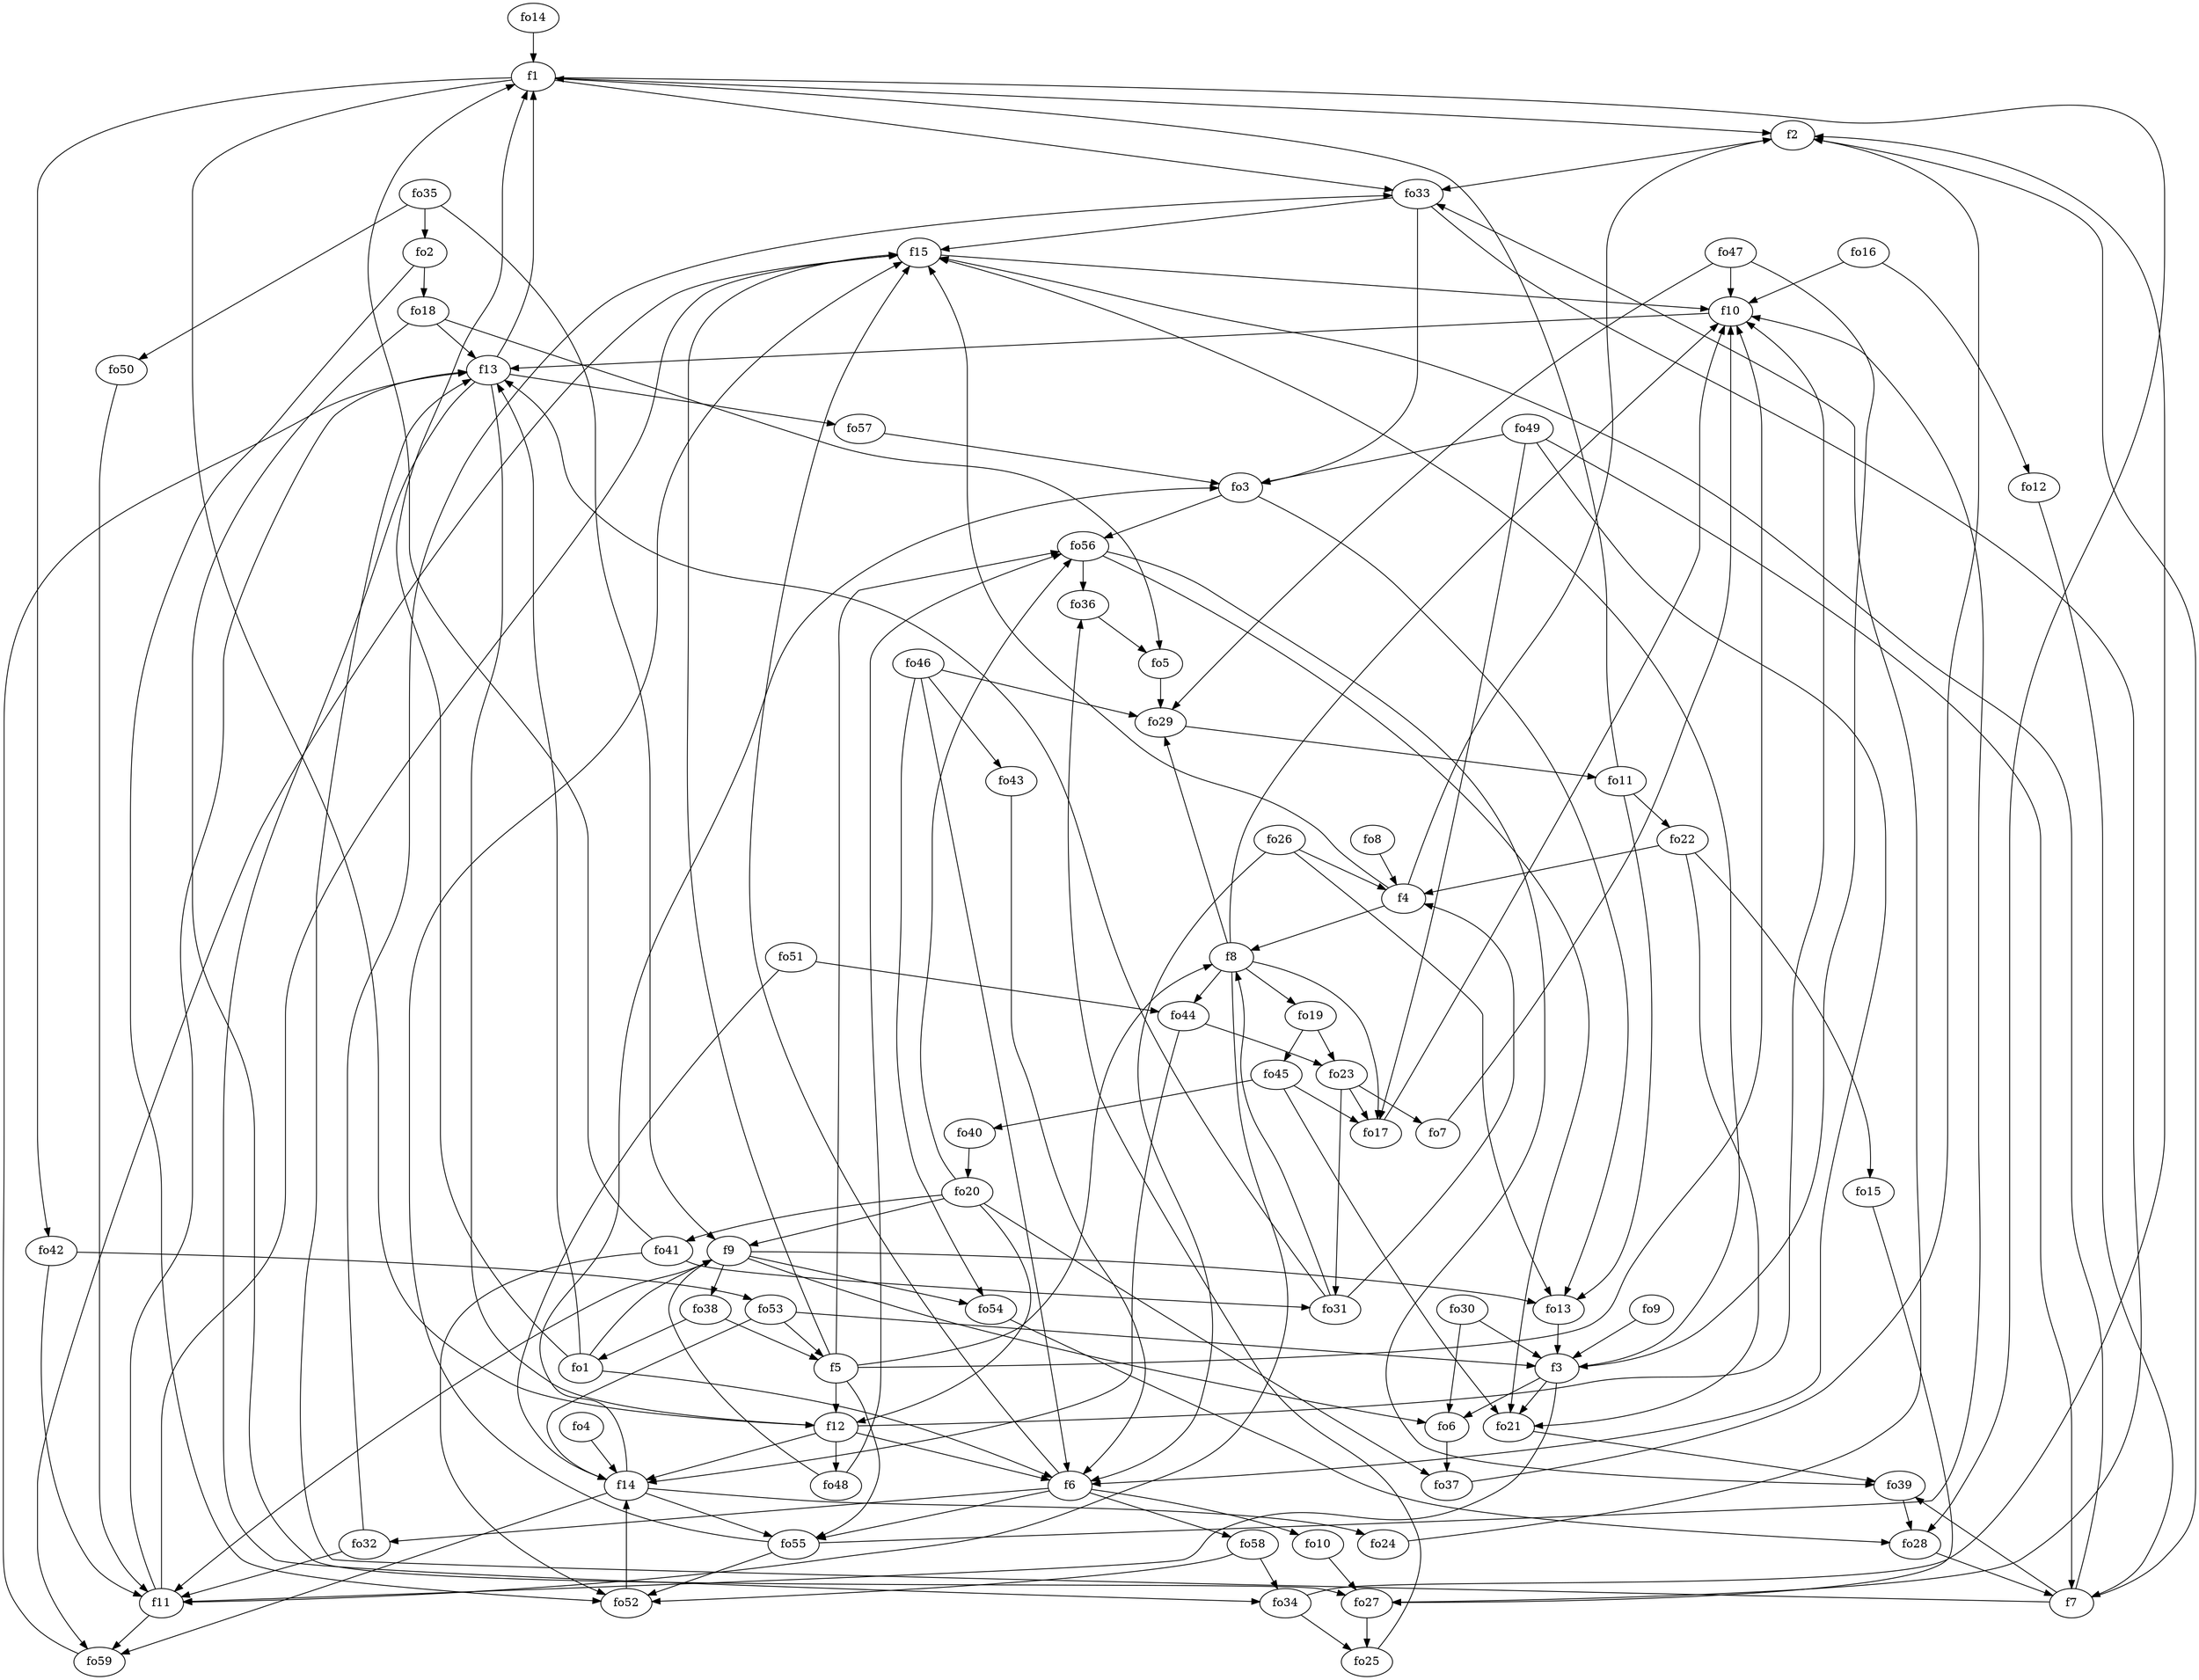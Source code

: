 strict digraph  {
f1;
f2;
f3;
f4;
f5;
f6;
f7;
f8;
f9;
f10;
f11;
f12;
f13;
f14;
f15;
fo1;
fo2;
fo3;
fo4;
fo5;
fo6;
fo7;
fo8;
fo9;
fo10;
fo11;
fo12;
fo13;
fo14;
fo15;
fo16;
fo17;
fo18;
fo19;
fo20;
fo21;
fo22;
fo23;
fo24;
fo25;
fo26;
fo27;
fo28;
fo29;
fo30;
fo31;
fo32;
fo33;
fo34;
fo35;
fo36;
fo37;
fo38;
fo39;
fo40;
fo41;
fo42;
fo43;
fo44;
fo45;
fo46;
fo47;
fo48;
fo49;
fo50;
fo51;
fo52;
fo53;
fo54;
fo55;
fo56;
fo57;
fo58;
fo59;
f1 -> fo28  [weight=2];
f1 -> fo33  [weight=2];
f1 -> f2  [weight=2];
f1 -> f12  [weight=2];
f1 -> fo42  [weight=2];
f2 -> fo33  [weight=2];
f3 -> f11  [weight=2];
f3 -> f15  [weight=2];
f3 -> fo6  [weight=2];
f3 -> fo21  [weight=2];
f4 -> f2  [weight=2];
f4 -> f8  [weight=2];
f4 -> f15  [weight=2];
f5 -> fo55  [weight=2];
f5 -> f15  [weight=2];
f5 -> fo56  [weight=2];
f5 -> f12  [weight=2];
f5 -> f8  [weight=2];
f5 -> f10  [weight=2];
f6 -> fo10  [weight=2];
f6 -> f15  [weight=2];
f6 -> fo55  [weight=2];
f6 -> fo58  [weight=2];
f6 -> fo32  [weight=2];
f7 -> f15  [weight=2];
f7 -> f2  [weight=2];
f7 -> fo39  [weight=2];
f7 -> f13  [weight=2];
f8 -> fo29  [weight=2];
f8 -> f10  [weight=2];
f8 -> fo17  [weight=2];
f8 -> fo44  [weight=2];
f8 -> f11  [weight=2];
f8 -> fo19  [weight=2];
f9 -> f11  [weight=2];
f9 -> fo54  [weight=2];
f9 -> fo13  [weight=2];
f9 -> fo38  [weight=2];
f9 -> fo6  [weight=2];
f10 -> f13  [weight=2];
f11 -> f15  [weight=2];
f11 -> fo59  [weight=2];
f11 -> f13  [weight=2];
f12 -> f6  [weight=2];
f12 -> f10  [weight=2];
f12 -> f14  [weight=2];
f12 -> fo48  [weight=2];
f13 -> fo57  [weight=2];
f13 -> f12  [weight=2];
f13 -> fo34  [weight=2];
f13 -> f1  [weight=2];
f14 -> fo3  [weight=2];
f14 -> fo55  [weight=2];
f14 -> fo59  [weight=2];
f14 -> fo24  [weight=2];
f15 -> fo59  [weight=2];
f15 -> f10  [weight=2];
fo1 -> f1  [weight=2];
fo1 -> f13  [weight=2];
fo1 -> f9  [weight=2];
fo1 -> f6  [weight=2];
fo2 -> fo52  [weight=2];
fo2 -> fo18  [weight=2];
fo3 -> fo13  [weight=2];
fo3 -> fo56  [weight=2];
fo4 -> f14  [weight=2];
fo5 -> fo29  [weight=2];
fo6 -> fo37  [weight=2];
fo7 -> f10  [weight=2];
fo8 -> f4  [weight=2];
fo9 -> f3  [weight=2];
fo10 -> fo27  [weight=2];
fo11 -> f1  [weight=2];
fo11 -> fo13  [weight=2];
fo11 -> fo22  [weight=2];
fo12 -> f7  [weight=2];
fo13 -> f3  [weight=2];
fo14 -> f1  [weight=2];
fo15 -> fo27  [weight=2];
fo16 -> f10  [weight=2];
fo16 -> fo12  [weight=2];
fo17 -> f10  [weight=2];
fo18 -> fo27  [weight=2];
fo18 -> fo5  [weight=2];
fo18 -> f13  [weight=2];
fo19 -> fo45  [weight=2];
fo19 -> fo23  [weight=2];
fo20 -> fo37  [weight=2];
fo20 -> f12  [weight=2];
fo20 -> fo56  [weight=2];
fo20 -> fo41  [weight=2];
fo20 -> f9  [weight=2];
fo21 -> fo39  [weight=2];
fo22 -> fo15  [weight=2];
fo22 -> f4  [weight=2];
fo22 -> fo21  [weight=2];
fo23 -> fo31  [weight=2];
fo23 -> fo17  [weight=2];
fo23 -> fo7  [weight=2];
fo24 -> fo33  [weight=2];
fo25 -> fo36  [weight=2];
fo26 -> f6  [weight=2];
fo26 -> fo13  [weight=2];
fo26 -> f4  [weight=2];
fo27 -> fo25  [weight=2];
fo28 -> f7  [weight=2];
fo29 -> fo11  [weight=2];
fo30 -> f3  [weight=2];
fo30 -> fo6  [weight=2];
fo31 -> f8  [weight=2];
fo31 -> f13  [weight=2];
fo31 -> f4  [weight=2];
fo32 -> f11  [weight=2];
fo32 -> fo33  [weight=2];
fo33 -> f15  [weight=2];
fo33 -> fo27  [weight=2];
fo33 -> fo3  [weight=2];
fo34 -> fo25  [weight=2];
fo34 -> f2  [weight=2];
fo35 -> fo2  [weight=2];
fo35 -> fo50  [weight=2];
fo35 -> f9  [weight=2];
fo36 -> fo5  [weight=2];
fo37 -> f2  [weight=2];
fo38 -> fo1  [weight=2];
fo38 -> f5  [weight=2];
fo39 -> fo28  [weight=2];
fo40 -> fo20  [weight=2];
fo41 -> fo52  [weight=2];
fo41 -> f1  [weight=2];
fo41 -> fo31  [weight=2];
fo42 -> fo53  [weight=2];
fo42 -> f11  [weight=2];
fo43 -> f6  [weight=2];
fo44 -> f14  [weight=2];
fo44 -> fo23  [weight=2];
fo45 -> fo21  [weight=2];
fo45 -> fo17  [weight=2];
fo45 -> fo40  [weight=2];
fo46 -> fo43  [weight=2];
fo46 -> fo29  [weight=2];
fo46 -> fo54  [weight=2];
fo46 -> f6  [weight=2];
fo47 -> f3  [weight=2];
fo47 -> f10  [weight=2];
fo47 -> fo29  [weight=2];
fo48 -> fo56  [weight=2];
fo48 -> f9  [weight=2];
fo49 -> f6  [weight=2];
fo49 -> f7  [weight=2];
fo49 -> fo3  [weight=2];
fo49 -> fo17  [weight=2];
fo50 -> f11  [weight=2];
fo51 -> f14  [weight=2];
fo51 -> fo44  [weight=2];
fo52 -> f14  [weight=2];
fo53 -> f14  [weight=2];
fo53 -> f5  [weight=2];
fo53 -> f3  [weight=2];
fo54 -> fo28  [weight=2];
fo55 -> f10  [weight=2];
fo55 -> fo52  [weight=2];
fo55 -> f15  [weight=2];
fo56 -> fo36  [weight=2];
fo56 -> fo21  [weight=2];
fo56 -> fo39  [weight=2];
fo57 -> fo3  [weight=2];
fo58 -> fo34  [weight=2];
fo58 -> fo52  [weight=2];
fo59 -> f13  [weight=2];
}
